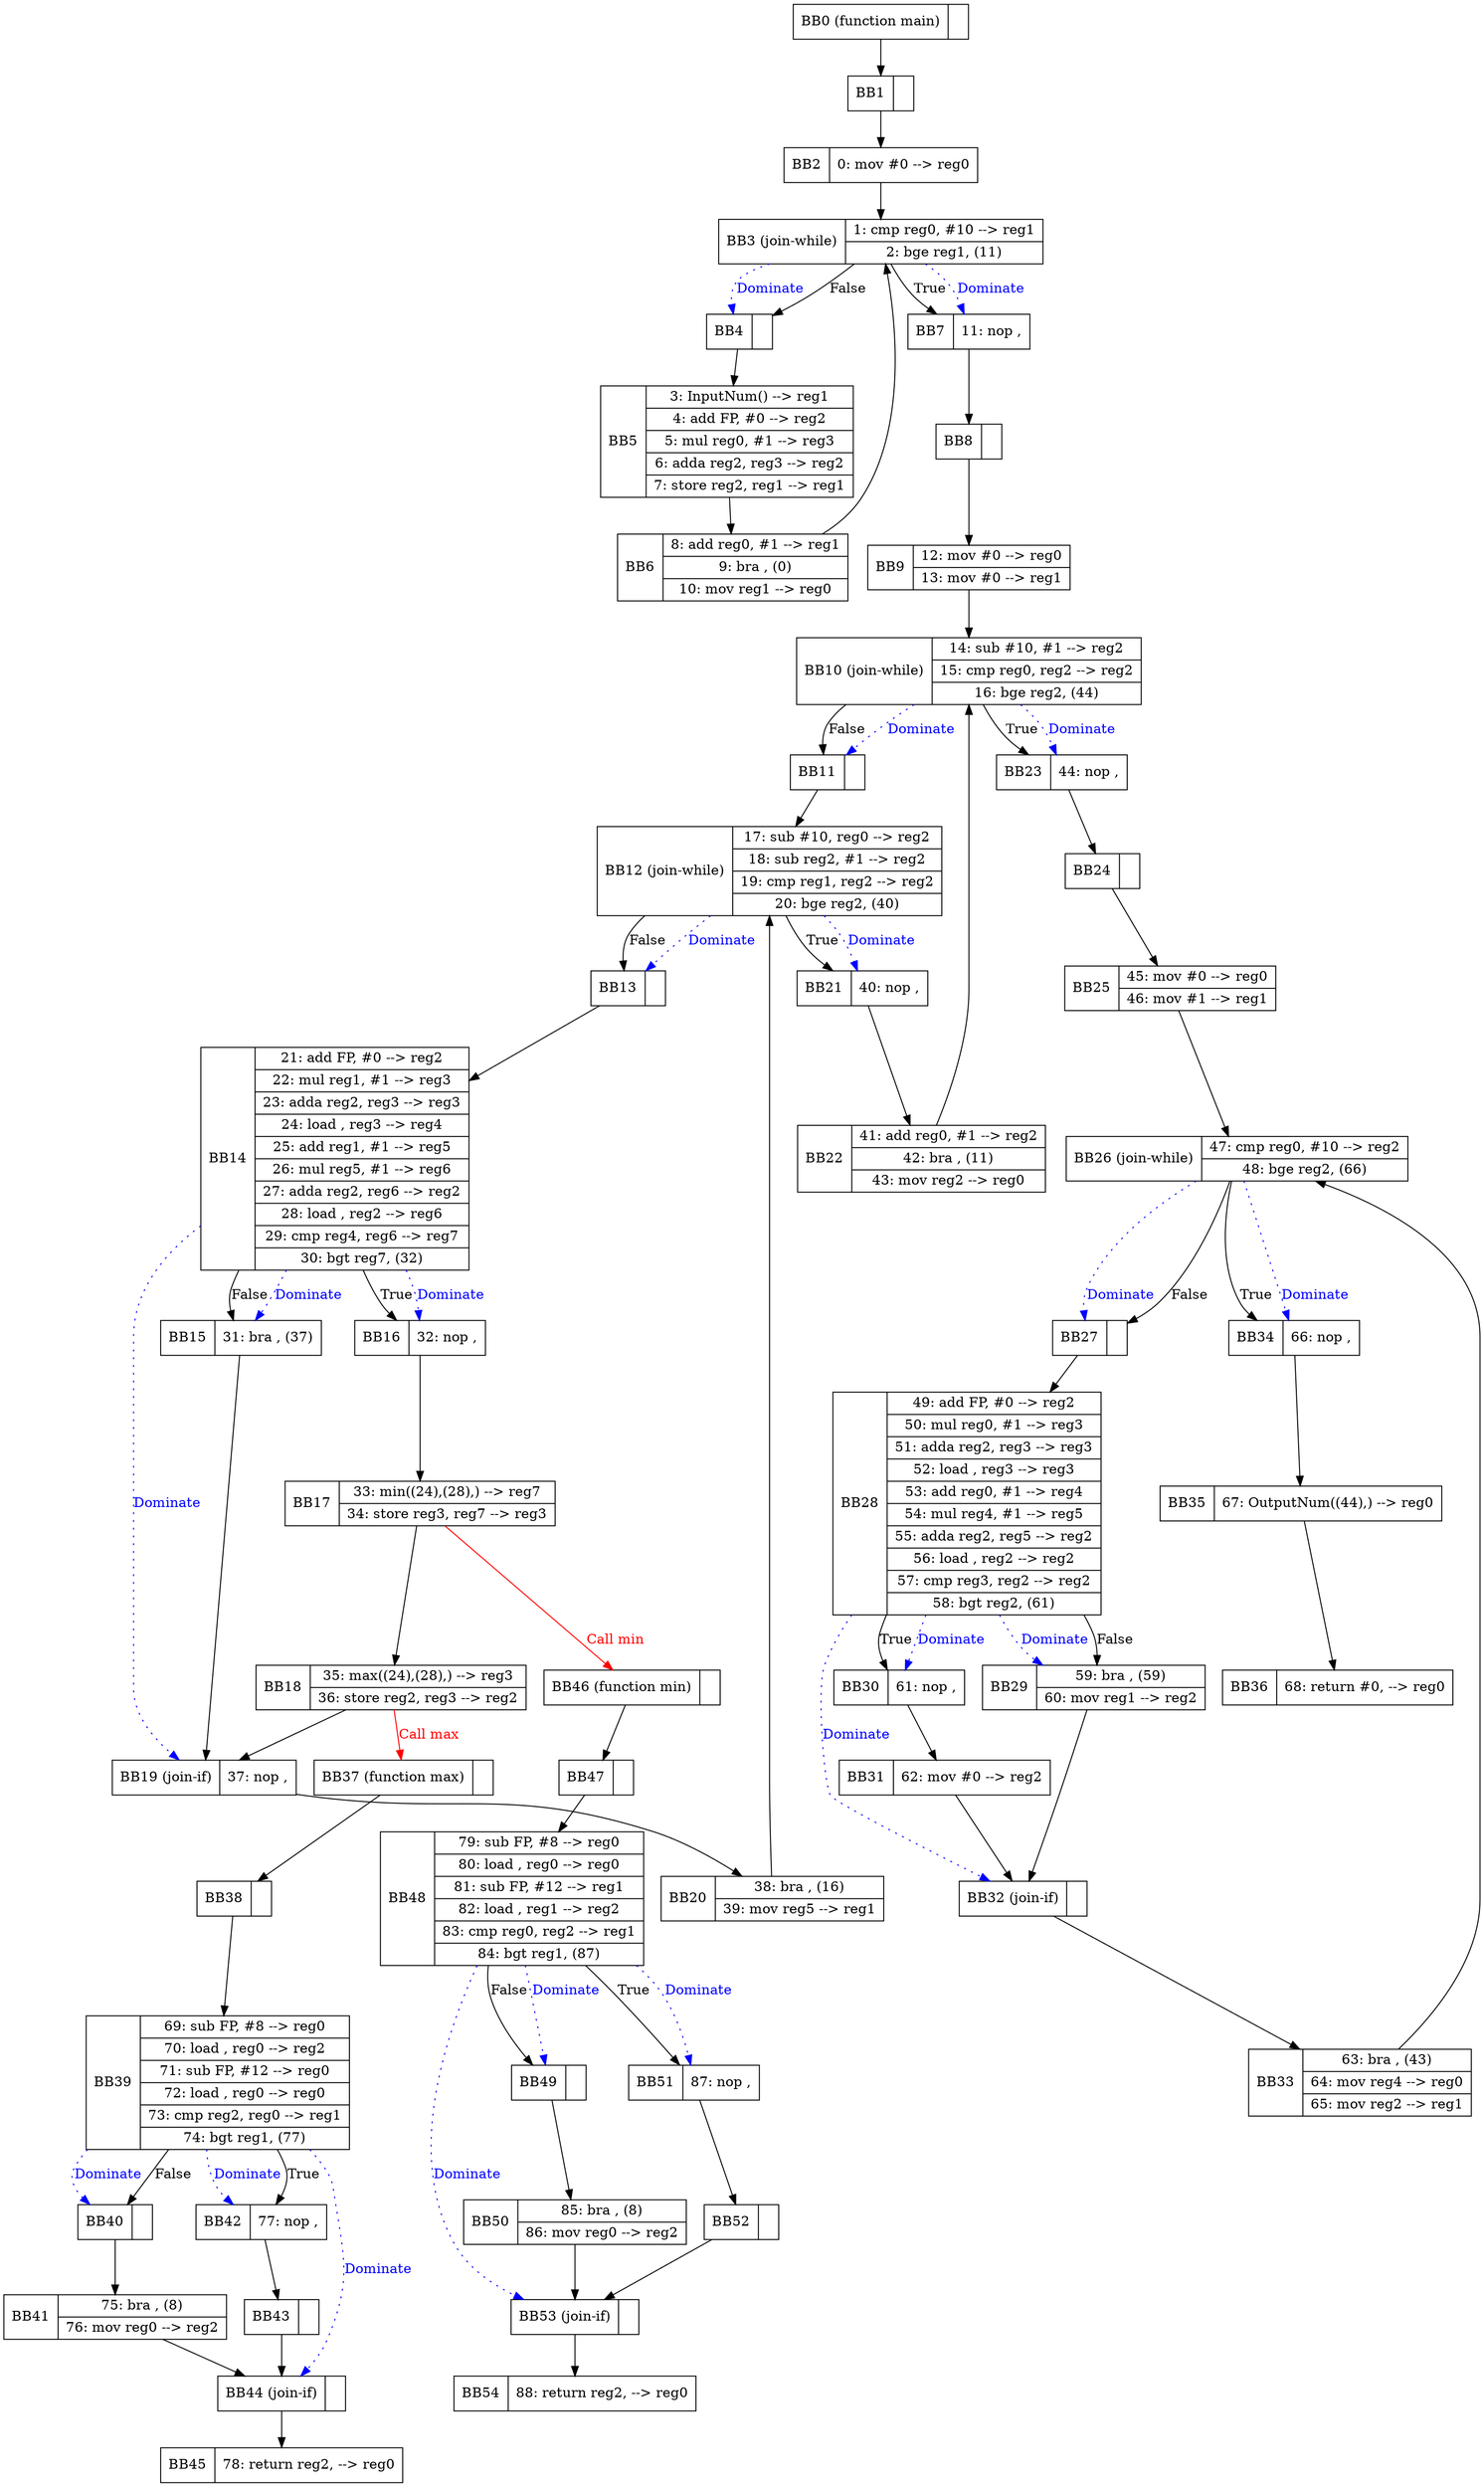 digraph {
	node [shape=record]
	"BB0 (function main)" [label="<b>BB0 (function main)| {}"]
	BB1 [label="<b>BB1| {}"]
	BB2 [label="<b>BB2| {0: mov #0 --\> reg0}"]
	"BB3 (join-while)" [label="<b>BB3 (join-while)| {1: cmp reg0, #10 --\> reg1|2: bge reg1, (11)}"]
	BB4 [label="<b>BB4| {}"]
	BB5 [label="<b>BB5| {3: InputNum() --\> reg1|4: add FP, #0 --\> reg2|5: mul reg0, #1 --\> reg3|6: adda reg2, reg3 --\> reg2|7: store reg2, reg1 --\> reg1}"]
	BB6 [label="<b>BB6| {8: add reg0, #1 --\> reg1|9: bra , (0)|10: mov reg1 --\> reg0}"]
	BB7 [label="<b>BB7| {11: nop , }"]
	BB8 [label="<b>BB8| {}"]
	BB9 [label="<b>BB9| {12: mov #0 --\> reg0|13: mov #0 --\> reg1}"]
	"BB10 (join-while)" [label="<b>BB10 (join-while)| {14: sub #10, #1 --\> reg2|15: cmp reg0, reg2 --\> reg2|16: bge reg2, (44)}"]
	BB11 [label="<b>BB11| {}"]
	"BB12 (join-while)" [label="<b>BB12 (join-while)| {17: sub #10, reg0 --\> reg2|18: sub reg2, #1 --\> reg2|19: cmp reg1, reg2 --\> reg2|20: bge reg2, (40)}"]
	BB13 [label="<b>BB13| {}"]
	BB14 [label="<b>BB14| {21: add FP, #0 --\> reg2|22: mul reg1, #1 --\> reg3|23: adda reg2, reg3 --\> reg3|24: load , reg3 --\> reg4|25: add reg1, #1 --\> reg5|26: mul reg5, #1 --\> reg6|27: adda reg2, reg6 --\> reg2|28: load , reg2 --\> reg6|29: cmp reg4, reg6 --\> reg7|30: bgt reg7, (32)}"]
	BB15 [label="<b>BB15| {31: bra , (37)}"]
	BB16 [label="<b>BB16| {32: nop , }"]
	BB17 [label="<b>BB17| {33: min((24),(28),) --\> reg7|34: store reg3, reg7 --\> reg3}"]
	BB18 [label="<b>BB18| {35: max((24),(28),) --\> reg3|36: store reg2, reg3 --\> reg2}"]
	"BB19 (join-if)" [label="<b>BB19 (join-if)| {37: nop , }"]
	BB20 [label="<b>BB20| {38: bra , (16)|39: mov reg5 --\> reg1}"]
	BB21 [label="<b>BB21| {40: nop , }"]
	BB22 [label="<b>BB22| {41: add reg0, #1 --\> reg2|42: bra , (11)|43: mov reg2 --\> reg0}"]
	BB23 [label="<b>BB23| {44: nop , }"]
	BB24 [label="<b>BB24| {}"]
	BB25 [label="<b>BB25| {45: mov #0 --\> reg0|46: mov #1 --\> reg1}"]
	"BB26 (join-while)" [label="<b>BB26 (join-while)| {47: cmp reg0, #10 --\> reg2|48: bge reg2, (66)}"]
	BB27 [label="<b>BB27| {}"]
	BB28 [label="<b>BB28| {49: add FP, #0 --\> reg2|50: mul reg0, #1 --\> reg3|51: adda reg2, reg3 --\> reg3|52: load , reg3 --\> reg3|53: add reg0, #1 --\> reg4|54: mul reg4, #1 --\> reg5|55: adda reg2, reg5 --\> reg2|56: load , reg2 --\> reg2|57: cmp reg3, reg2 --\> reg2|58: bgt reg2, (61)}"]
	BB29 [label="<b>BB29| {59: bra , (59)|60: mov reg1 --\> reg2}"]
	BB30 [label="<b>BB30| {61: nop , }"]
	BB31 [label="<b>BB31| {62: mov #0 --\> reg2}"]
	"BB32 (join-if)" [label="<b>BB32 (join-if)| {}"]
	BB33 [label="<b>BB33| {63: bra , (43)|64: mov reg4 --\> reg0|65: mov reg2 --\> reg1}"]
	BB34 [label="<b>BB34| {66: nop , }"]
	BB35 [label="<b>BB35| {67: OutputNum((44),) --\> reg0}"]
	BB36 [label="<b>BB36| {68: return #0,  --\> reg0}"]
	"BB37 (function max)" [label="<b>BB37 (function max)| {}"]
	BB38 [label="<b>BB38| {}"]
	BB39 [label="<b>BB39| {69: sub FP, #8 --\> reg0|70: load , reg0 --\> reg2|71: sub FP, #12 --\> reg0|72: load , reg0 --\> reg0|73: cmp reg2, reg0 --\> reg1|74: bgt reg1, (77)}"]
	BB40 [label="<b>BB40| {}"]
	BB41 [label="<b>BB41| {75: bra , (8)|76: mov reg0 --\> reg2}"]
	BB42 [label="<b>BB42| {77: nop , }"]
	BB43 [label="<b>BB43| {}"]
	"BB44 (join-if)" [label="<b>BB44 (join-if)| {}"]
	BB45 [label="<b>BB45| {78: return reg2,  --\> reg0}"]
	"BB46 (function min)" [label="<b>BB46 (function min)| {}"]
	BB47 [label="<b>BB47| {}"]
	BB48 [label="<b>BB48| {79: sub FP, #8 --\> reg0|80: load , reg0 --\> reg0|81: sub FP, #12 --\> reg1|82: load , reg1 --\> reg2|83: cmp reg0, reg2 --\> reg1|84: bgt reg1, (87)}"]
	BB49 [label="<b>BB49| {}"]
	BB50 [label="<b>BB50| {85: bra , (8)|86: mov reg0 --\> reg2}"]
	BB51 [label="<b>BB51| {87: nop , }"]
	BB52 [label="<b>BB52| {}"]
	"BB53 (join-if)" [label="<b>BB53 (join-if)| {}"]
	BB54 [label="<b>BB54| {88: return reg2,  --\> reg0}"]
	"BB0 (function main)" -> BB1
	BB1 -> BB2
	BB2 -> "BB3 (join-while)"
	"BB3 (join-while)" -> BB4 [label=False]
	"BB3 (join-while)" -> BB7 [label=True]
	"BB3 (join-while)" -> BB4 [label=Dominate color=blue fontcolor=blue style=dotted]
	"BB3 (join-while)" -> BB7 [label=Dominate color=blue fontcolor=blue style=dotted]
	BB4 -> BB5
	BB5 -> BB6
	BB6 -> "BB3 (join-while)"
	BB7 -> BB8
	BB8 -> BB9
	BB9 -> "BB10 (join-while)"
	"BB10 (join-while)" -> BB11 [label=False]
	"BB10 (join-while)" -> BB23 [label=True]
	"BB10 (join-while)" -> BB11 [label=Dominate color=blue fontcolor=blue style=dotted]
	"BB10 (join-while)" -> BB23 [label=Dominate color=blue fontcolor=blue style=dotted]
	BB11 -> "BB12 (join-while)"
	"BB12 (join-while)" -> BB13 [label=False]
	"BB12 (join-while)" -> BB21 [label=True]
	"BB12 (join-while)" -> BB13 [label=Dominate color=blue fontcolor=blue style=dotted]
	"BB12 (join-while)" -> BB21 [label=Dominate color=blue fontcolor=blue style=dotted]
	BB13 -> BB14
	BB14 -> BB15 [label=False]
	BB14 -> BB16 [label=True]
	BB14 -> BB16 [label=Dominate color=blue fontcolor=blue style=dotted]
	BB14 -> BB15 [label=Dominate color=blue fontcolor=blue style=dotted]
	BB14 -> "BB19 (join-if)" [label=Dominate color=blue fontcolor=blue style=dotted]
	BB15 -> "BB19 (join-if)"
	BB16 -> BB17
	BB17 -> BB18
	BB18 -> "BB19 (join-if)"
	"BB19 (join-if)" -> BB20
	BB20 -> "BB12 (join-while)"
	BB21 -> BB22
	BB22 -> "BB10 (join-while)"
	BB23 -> BB24
	BB24 -> BB25
	BB25 -> "BB26 (join-while)"
	"BB26 (join-while)" -> BB27 [label=False]
	"BB26 (join-while)" -> BB34 [label=True]
	"BB26 (join-while)" -> BB27 [label=Dominate color=blue fontcolor=blue style=dotted]
	"BB26 (join-while)" -> BB34 [label=Dominate color=blue fontcolor=blue style=dotted]
	BB27 -> BB28
	BB28 -> BB29 [label=False]
	BB28 -> BB30 [label=True]
	BB28 -> BB30 [label=Dominate color=blue fontcolor=blue style=dotted]
	BB28 -> BB29 [label=Dominate color=blue fontcolor=blue style=dotted]
	BB28 -> "BB32 (join-if)" [label=Dominate color=blue fontcolor=blue style=dotted]
	BB29 -> "BB32 (join-if)"
	BB30 -> BB31
	BB31 -> "BB32 (join-if)"
	"BB32 (join-if)" -> BB33
	BB33 -> "BB26 (join-while)"
	BB34 -> BB35
	BB35 -> BB36
	"BB37 (function max)" -> BB38
	BB38 -> BB39
	BB39 -> BB40 [label=False]
	BB39 -> BB42 [label=True]
	BB39 -> BB42 [label=Dominate color=blue fontcolor=blue style=dotted]
	BB39 -> BB40 [label=Dominate color=blue fontcolor=blue style=dotted]
	BB39 -> "BB44 (join-if)" [label=Dominate color=blue fontcolor=blue style=dotted]
	BB40 -> BB41
	BB41 -> "BB44 (join-if)"
	BB42 -> BB43
	BB43 -> "BB44 (join-if)"
	"BB44 (join-if)" -> BB45
	"BB46 (function min)" -> BB47
	BB47 -> BB48
	BB48 -> BB49 [label=False]
	BB48 -> BB51 [label=True]
	BB48 -> BB51 [label=Dominate color=blue fontcolor=blue style=dotted]
	BB48 -> BB49 [label=Dominate color=blue fontcolor=blue style=dotted]
	BB48 -> "BB53 (join-if)" [label=Dominate color=blue fontcolor=blue style=dotted]
	BB49 -> BB50
	BB50 -> "BB53 (join-if)"
	BB51 -> BB52
	BB52 -> "BB53 (join-if)"
	"BB53 (join-if)" -> BB54
	BB17 -> "BB46 (function min)" [label="Call min" color=red fontcolor=red]
	BB18 -> "BB37 (function max)" [label="Call max" color=red fontcolor=red]
}
